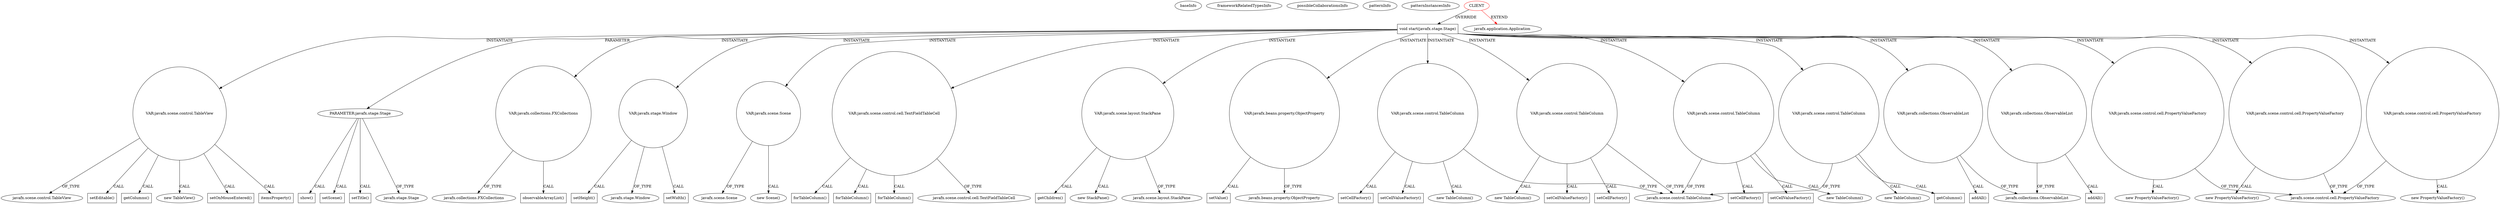 digraph {
baseInfo[graphId=2491,category="pattern",isAnonymous=false,possibleRelation=false]
frameworkRelatedTypesInfo[0="javafx.application.Application"]
possibleCollaborationsInfo[]
patternInfo[frequency=2.0,patternRootClient=0]
patternInstancesInfo[0="guigarage-mastering-javafx-controls~/guigarage-mastering-javafx-controls/mastering-javafx-controls-master/src/main/java/com/guigarage/chapter6/TableDemo4.java~TableDemo4~2877",1="guigarage-mastering-javafx-controls~/guigarage-mastering-javafx-controls/mastering-javafx-controls-master/src/main/java/com/guigarage/chapter6/TableDemo3.java~TableDemo3~2890"]
8[label="new TableView()",vertexType="CONSTRUCTOR_CALL",isFrameworkType=false]
9[label="VAR:javafx.scene.control.TableView",vertexType="VARIABLE_EXPRESION",isFrameworkType=false,shape=circle]
69[label="setOnMouseEntered()",vertexType="INSIDE_CALL",isFrameworkType=false,shape=box]
15[label="itemsProperty()",vertexType="INSIDE_CALL",isFrameworkType=false,shape=box]
10[label="javafx.scene.control.TableView",vertexType="FRAMEWORK_CLASS_TYPE",isFrameworkType=false]
2[label="void start(javafx.stage.Stage)",vertexType="OVERRIDING_METHOD_DECLARATION",isFrameworkType=false,shape=box]
0[label="CLIENT",vertexType="ROOT_CLIENT_CLASS_DECLARATION",isFrameworkType=false,color=red]
3[label="PARAMETER:javafx.stage.Stage",vertexType="PARAMETER_DECLARATION",isFrameworkType=false]
5[label="VAR:javafx.collections.FXCollections",vertexType="VARIABLE_EXPRESION",isFrameworkType=false,shape=circle]
6[label="observableArrayList()",vertexType="INSIDE_CALL",isFrameworkType=false,shape=box]
4[label="javafx.stage.Stage",vertexType="FRAMEWORK_CLASS_TYPE",isFrameworkType=false]
88[label="show()",vertexType="INSIDE_CALL",isFrameworkType=false,shape=box]
1[label="javafx.application.Application",vertexType="FRAMEWORK_CLASS_TYPE",isFrameworkType=false]
62[label="setEditable()",vertexType="INSIDE_CALL",isFrameworkType=false,shape=box]
82[label="VAR:javafx.stage.Window",vertexType="VARIABLE_EXPRESION",isFrameworkType=false,shape=circle]
76[label="VAR:javafx.scene.Scene",vertexType="VARIABLE_EXPRESION",isFrameworkType=false,shape=circle]
75[label="new Scene()",vertexType="CONSTRUCTOR_CALL",isFrameworkType=false]
50[label="VAR:javafx.scene.control.cell.TextFieldTableCell",vertexType="VARIABLE_EXPRESION",isFrameworkType=false,shape=circle]
52[label="javafx.scene.control.cell.TextFieldTableCell",vertexType="FRAMEWORK_CLASS_TYPE",isFrameworkType=false]
71[label="VAR:javafx.scene.layout.StackPane",vertexType="VARIABLE_EXPRESION",isFrameworkType=false,shape=circle]
74[label="getChildren()",vertexType="INSIDE_CALL",isFrameworkType=false,shape=box]
86[label="setHeight()",vertexType="INSIDE_CALL",isFrameworkType=false,shape=box]
11[label="VAR:javafx.beans.property.ObjectProperty",vertexType="VARIABLE_EXPRESION",isFrameworkType=false,shape=circle]
31[label="VAR:javafx.scene.control.TableColumn",vertexType="VARIABLE_EXPRESION",isFrameworkType=false,shape=circle]
58[label="setCellFactory()",vertexType="INSIDE_CALL",isFrameworkType=false,shape=box]
44[label="setCellValueFactory()",vertexType="INSIDE_CALL",isFrameworkType=false,shape=box]
20[label="VAR:javafx.scene.control.TableColumn",vertexType="VARIABLE_EXPRESION",isFrameworkType=false,shape=circle]
54[label="setCellFactory()",vertexType="INSIDE_CALL",isFrameworkType=false,shape=box]
39[label="setCellValueFactory()",vertexType="INSIDE_CALL",isFrameworkType=false,shape=box]
30[label="new TableColumn()",vertexType="CONSTRUCTOR_CALL",isFrameworkType=false]
19[label="new TableColumn()",vertexType="CONSTRUCTOR_CALL",isFrameworkType=false]
17[label="VAR:javafx.scene.control.TableColumn",vertexType="VARIABLE_EXPRESION",isFrameworkType=false,shape=circle]
49[label="setCellFactory()",vertexType="INSIDE_CALL",isFrameworkType=false,shape=box]
34[label="setCellValueFactory()",vertexType="INSIDE_CALL",isFrameworkType=false,shape=box]
16[label="new TableColumn()",vertexType="CONSTRUCTOR_CALL",isFrameworkType=false]
23[label="VAR:javafx.scene.control.TableColumn",vertexType="VARIABLE_EXPRESION",isFrameworkType=false,shape=circle]
22[label="new TableColumn()",vertexType="CONSTRUCTOR_CALL",isFrameworkType=false]
70[label="new StackPane()",vertexType="CONSTRUCTOR_CALL",isFrameworkType=false]
84[label="javafx.stage.Window",vertexType="FRAMEWORK_CLASS_TYPE",isFrameworkType=false]
83[label="setWidth()",vertexType="INSIDE_CALL",isFrameworkType=false,shape=box]
79[label="setScene()",vertexType="INSIDE_CALL",isFrameworkType=false,shape=box]
67[label="getColumns()",vertexType="INSIDE_CALL",isFrameworkType=false,shape=box]
29[label="getColumns()",vertexType="INSIDE_CALL",isFrameworkType=false,shape=box]
13[label="javafx.beans.property.ObjectProperty",vertexType="FRAMEWORK_CLASS_TYPE",isFrameworkType=false]
72[label="javafx.scene.layout.StackPane",vertexType="FRAMEWORK_CLASS_TYPE",isFrameworkType=false]
77[label="javafx.scene.Scene",vertexType="FRAMEWORK_CLASS_TYPE",isFrameworkType=false]
63[label="VAR:javafx.collections.ObservableList",vertexType="VARIABLE_EXPRESION",isFrameworkType=false,shape=circle]
27[label="javafx.collections.ObservableList",vertexType="FRAMEWORK_INTERFACE_TYPE",isFrameworkType=false]
25[label="VAR:javafx.collections.ObservableList",vertexType="VARIABLE_EXPRESION",isFrameworkType=false,shape=circle]
12[label="setValue()",vertexType="INSIDE_CALL",isFrameworkType=false,shape=box]
64[label="addAll()",vertexType="INSIDE_CALL",isFrameworkType=false,shape=box]
26[label="addAll()",vertexType="INSIDE_CALL",isFrameworkType=false,shape=box]
81[label="setTitle()",vertexType="INSIDE_CALL",isFrameworkType=false,shape=box]
60[label="forTableColumn()",vertexType="INSIDE_CALL",isFrameworkType=false,shape=box]
51[label="forTableColumn()",vertexType="INSIDE_CALL",isFrameworkType=false,shape=box]
56[label="forTableColumn()",vertexType="INSIDE_CALL",isFrameworkType=false,shape=box]
41[label="VAR:javafx.scene.control.cell.PropertyValueFactory",vertexType="VARIABLE_EXPRESION",isFrameworkType=false,shape=circle]
40[label="new PropertyValueFactory()",vertexType="CONSTRUCTOR_CALL",isFrameworkType=false]
37[label="javafx.scene.control.cell.PropertyValueFactory",vertexType="FRAMEWORK_CLASS_TYPE",isFrameworkType=false]
36[label="VAR:javafx.scene.control.cell.PropertyValueFactory",vertexType="VARIABLE_EXPRESION",isFrameworkType=false,shape=circle]
35[label="new PropertyValueFactory()",vertexType="CONSTRUCTOR_CALL",isFrameworkType=false]
46[label="VAR:javafx.scene.control.cell.PropertyValueFactory",vertexType="VARIABLE_EXPRESION",isFrameworkType=false,shape=circle]
45[label="new PropertyValueFactory()",vertexType="CONSTRUCTOR_CALL",isFrameworkType=false]
7[label="javafx.collections.FXCollections",vertexType="FRAMEWORK_CLASS_TYPE",isFrameworkType=false]
18[label="javafx.scene.control.TableColumn",vertexType="FRAMEWORK_CLASS_TYPE",isFrameworkType=false]
2->20[label="INSTANTIATE"]
2->71[label="INSTANTIATE"]
17->18[label="OF_TYPE"]
5->7[label="OF_TYPE"]
50->52[label="OF_TYPE"]
3->79[label="CALL"]
23->29[label="CALL"]
71->72[label="OF_TYPE"]
2->9[label="INSTANTIATE"]
46->45[label="CALL"]
2->36[label="INSTANTIATE"]
2->11[label="INSTANTIATE"]
2->23[label="INSTANTIATE"]
2->50[label="INSTANTIATE"]
5->6[label="CALL"]
25->26[label="CALL"]
63->27[label="OF_TYPE"]
31->58[label="CALL"]
71->74[label="CALL"]
9->62[label="CALL"]
3->88[label="CALL"]
2->31[label="INSTANTIATE"]
9->15[label="CALL"]
2->82[label="INSTANTIATE"]
9->8[label="CALL"]
2->41[label="INSTANTIATE"]
9->10[label="OF_TYPE"]
46->37[label="OF_TYPE"]
17->16[label="CALL"]
50->51[label="CALL"]
9->67[label="CALL"]
41->40[label="CALL"]
63->64[label="CALL"]
17->49[label="CALL"]
2->76[label="INSTANTIATE"]
3->81[label="CALL"]
76->75[label="CALL"]
20->18[label="OF_TYPE"]
31->44[label="CALL"]
0->1[label="EXTEND",color=red]
31->18[label="OF_TYPE"]
20->19[label="CALL"]
23->22[label="CALL"]
2->3[label="PARAMETER"]
82->86[label="CALL"]
2->46[label="INSTANTIATE"]
11->13[label="OF_TYPE"]
71->70[label="CALL"]
9->69[label="CALL"]
0->2[label="OVERRIDE"]
2->5[label="INSTANTIATE"]
82->84[label="OF_TYPE"]
2->63[label="INSTANTIATE"]
82->83[label="CALL"]
20->39[label="CALL"]
36->35[label="CALL"]
2->25[label="INSTANTIATE"]
20->54[label="CALL"]
36->37[label="OF_TYPE"]
3->4[label="OF_TYPE"]
17->34[label="CALL"]
23->18[label="OF_TYPE"]
41->37[label="OF_TYPE"]
25->27[label="OF_TYPE"]
76->77[label="OF_TYPE"]
50->56[label="CALL"]
11->12[label="CALL"]
50->60[label="CALL"]
31->30[label="CALL"]
2->17[label="INSTANTIATE"]
}
